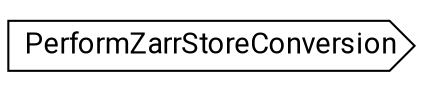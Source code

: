 // ConvertToZarrStore
digraph {
	compound=true rankdir=LR
	node [fontname=Roboto]
	edge [color="#00000080"]
	"call-PerformZarrStoreConversion" [label=PerformZarrStoreConversion shape=cds]
}
